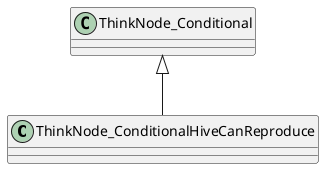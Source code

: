 @startuml
class ThinkNode_ConditionalHiveCanReproduce {
}
ThinkNode_Conditional <|-- ThinkNode_ConditionalHiveCanReproduce
@enduml
